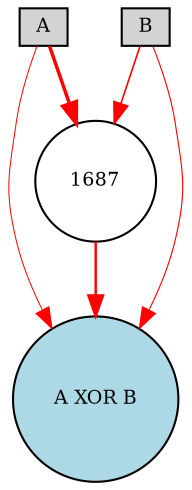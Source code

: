 digraph {
	node [fontsize=9 height=0.2 shape=circle width=0.2]
	A [fillcolor=lightgray shape=box style=filled]
	B [fillcolor=lightgray shape=box style=filled]
	"A XOR B" [fillcolor=lightblue style=filled]
	1687 [fillcolor=white style=filled]
	A -> "A XOR B" [color=red penwidth=0.47845176971536585 style=solid]
	B -> "A XOR B" [color=red penwidth=0.5362979534315969 style=solid]
	A -> 1687 [color=red penwidth=1.6669126804740868 style=solid]
	1687 -> "A XOR B" [color=red penwidth=1.1762236689000032 style=solid]
	B -> 1687 [color=red penwidth=0.7706394477398193 style=solid]
}
